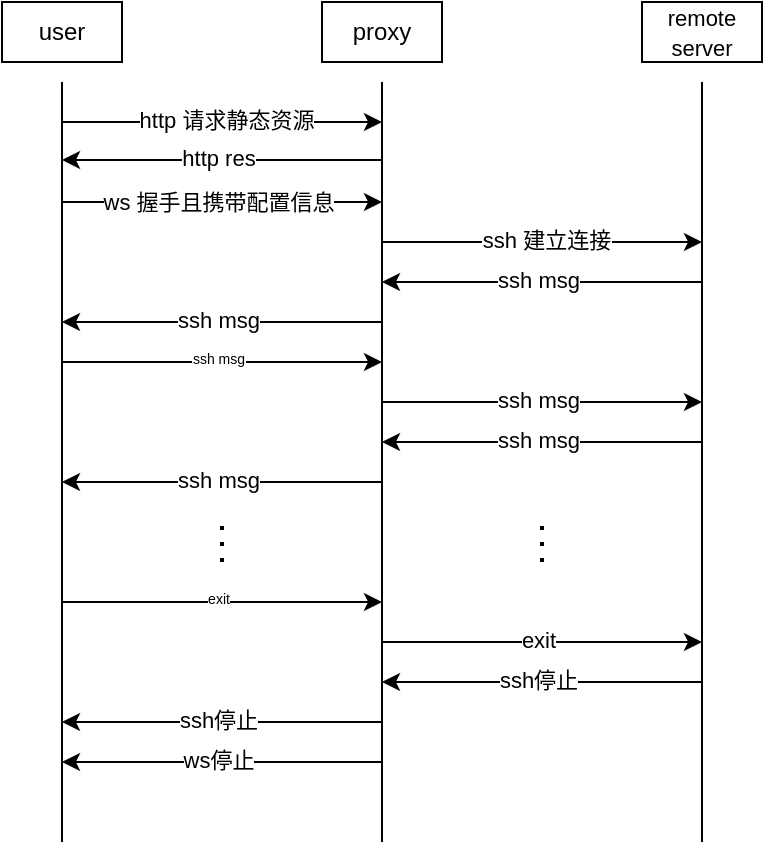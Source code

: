 <mxfile version="14.7.0" type="github">
  <diagram id="ED703zKi4prlpvRcowPC" name="Page-1">
    <mxGraphModel dx="566" dy="310" grid="1" gridSize="10" guides="1" tooltips="1" connect="1" arrows="1" fold="1" page="1" pageScale="1" pageWidth="827" pageHeight="1169" background="none" math="0" shadow="0">
      <root>
        <mxCell id="0" />
        <mxCell id="1" parent="0" />
        <mxCell id="2aPY3oi1z3smAxlEYfkH-1" value="" style="endArrow=none;html=1;" edge="1" parent="1">
          <mxGeometry width="50" height="50" relative="1" as="geometry">
            <mxPoint x="80" y="520" as="sourcePoint" />
            <mxPoint x="80" y="140" as="targetPoint" />
          </mxGeometry>
        </mxCell>
        <mxCell id="2aPY3oi1z3smAxlEYfkH-2" value="" style="endArrow=none;html=1;" edge="1" parent="1">
          <mxGeometry width="50" height="50" relative="1" as="geometry">
            <mxPoint x="240" y="520" as="sourcePoint" />
            <mxPoint x="240" y="140" as="targetPoint" />
          </mxGeometry>
        </mxCell>
        <mxCell id="2aPY3oi1z3smAxlEYfkH-3" value="" style="endArrow=none;html=1;" edge="1" parent="1">
          <mxGeometry width="50" height="50" relative="1" as="geometry">
            <mxPoint x="400" y="520" as="sourcePoint" />
            <mxPoint x="400" y="140" as="targetPoint" />
          </mxGeometry>
        </mxCell>
        <mxCell id="2aPY3oi1z3smAxlEYfkH-4" value="" style="endArrow=classic;html=1;" edge="1" parent="1">
          <mxGeometry width="50" height="50" relative="1" as="geometry">
            <mxPoint x="80" y="160" as="sourcePoint" />
            <mxPoint x="240" y="160" as="targetPoint" />
          </mxGeometry>
        </mxCell>
        <mxCell id="2aPY3oi1z3smAxlEYfkH-8" value="http 请求静态资源" style="edgeLabel;html=1;align=center;verticalAlign=middle;resizable=0;points=[];" vertex="1" connectable="0" parent="2aPY3oi1z3smAxlEYfkH-4">
          <mxGeometry x="0.132" y="1" relative="1" as="geometry">
            <mxPoint x="-9" as="offset" />
          </mxGeometry>
        </mxCell>
        <mxCell id="2aPY3oi1z3smAxlEYfkH-5" value="user" style="rounded=0;whiteSpace=wrap;html=1;" vertex="1" parent="1">
          <mxGeometry x="50" y="100" width="60" height="30" as="geometry" />
        </mxCell>
        <mxCell id="2aPY3oi1z3smAxlEYfkH-6" value="proxy" style="rounded=0;whiteSpace=wrap;html=1;" vertex="1" parent="1">
          <mxGeometry x="210" y="100" width="60" height="30" as="geometry" />
        </mxCell>
        <mxCell id="2aPY3oi1z3smAxlEYfkH-7" value="&lt;font style=&quot;font-size: 11px&quot;&gt;remote server&lt;/font&gt;" style="rounded=0;whiteSpace=wrap;html=1;" vertex="1" parent="1">
          <mxGeometry x="370" y="100" width="60" height="30" as="geometry" />
        </mxCell>
        <mxCell id="2aPY3oi1z3smAxlEYfkH-9" value="" style="endArrow=classic;html=1;" edge="1" parent="1">
          <mxGeometry width="50" height="50" relative="1" as="geometry">
            <mxPoint x="240" y="179" as="sourcePoint" />
            <mxPoint x="80" y="179" as="targetPoint" />
          </mxGeometry>
        </mxCell>
        <mxCell id="2aPY3oi1z3smAxlEYfkH-11" value="http res" style="edgeLabel;html=1;align=center;verticalAlign=middle;resizable=0;points=[];" vertex="1" connectable="0" parent="2aPY3oi1z3smAxlEYfkH-9">
          <mxGeometry x="-0.161" y="-1" relative="1" as="geometry">
            <mxPoint x="-15" as="offset" />
          </mxGeometry>
        </mxCell>
        <mxCell id="2aPY3oi1z3smAxlEYfkH-12" value="" style="endArrow=classic;html=1;" edge="1" parent="1">
          <mxGeometry width="50" height="50" relative="1" as="geometry">
            <mxPoint x="80" y="200" as="sourcePoint" />
            <mxPoint x="240" y="200" as="targetPoint" />
          </mxGeometry>
        </mxCell>
        <mxCell id="2aPY3oi1z3smAxlEYfkH-15" value="ws 握手且携带配置信息" style="edgeLabel;html=1;align=center;verticalAlign=middle;resizable=0;points=[];" vertex="1" connectable="0" parent="2aPY3oi1z3smAxlEYfkH-12">
          <mxGeometry x="0.193" relative="1" as="geometry">
            <mxPoint x="-18" as="offset" />
          </mxGeometry>
        </mxCell>
        <mxCell id="2aPY3oi1z3smAxlEYfkH-18" value="" style="endArrow=classic;html=1;" edge="1" parent="1">
          <mxGeometry width="50" height="50" relative="1" as="geometry">
            <mxPoint x="240" y="220" as="sourcePoint" />
            <mxPoint x="400" y="220" as="targetPoint" />
          </mxGeometry>
        </mxCell>
        <mxCell id="2aPY3oi1z3smAxlEYfkH-19" value="ssh 建立连接" style="edgeLabel;html=1;align=center;verticalAlign=middle;resizable=0;points=[];" vertex="1" connectable="0" parent="2aPY3oi1z3smAxlEYfkH-18">
          <mxGeometry x="0.132" y="1" relative="1" as="geometry">
            <mxPoint x="-9" as="offset" />
          </mxGeometry>
        </mxCell>
        <mxCell id="2aPY3oi1z3smAxlEYfkH-21" value="" style="endArrow=classic;html=1;" edge="1" parent="1">
          <mxGeometry width="50" height="50" relative="1" as="geometry">
            <mxPoint x="400" y="240" as="sourcePoint" />
            <mxPoint x="240" y="240" as="targetPoint" />
          </mxGeometry>
        </mxCell>
        <mxCell id="2aPY3oi1z3smAxlEYfkH-22" value="ssh msg" style="edgeLabel;html=1;align=center;verticalAlign=middle;resizable=0;points=[];" vertex="1" connectable="0" parent="2aPY3oi1z3smAxlEYfkH-21">
          <mxGeometry x="-0.161" y="-1" relative="1" as="geometry">
            <mxPoint x="-15" as="offset" />
          </mxGeometry>
        </mxCell>
        <mxCell id="2aPY3oi1z3smAxlEYfkH-23" value="" style="endArrow=classic;html=1;" edge="1" parent="1">
          <mxGeometry width="50" height="50" relative="1" as="geometry">
            <mxPoint x="240.0" y="260" as="sourcePoint" />
            <mxPoint x="80" y="260" as="targetPoint" />
          </mxGeometry>
        </mxCell>
        <mxCell id="2aPY3oi1z3smAxlEYfkH-24" value="ssh msg" style="edgeLabel;html=1;align=center;verticalAlign=middle;resizable=0;points=[];" vertex="1" connectable="0" parent="2aPY3oi1z3smAxlEYfkH-23">
          <mxGeometry x="-0.161" y="-1" relative="1" as="geometry">
            <mxPoint x="-15" as="offset" />
          </mxGeometry>
        </mxCell>
        <mxCell id="2aPY3oi1z3smAxlEYfkH-25" value="" style="endArrow=classic;html=1;" edge="1" parent="1">
          <mxGeometry width="50" height="50" relative="1" as="geometry">
            <mxPoint x="80" y="280" as="sourcePoint" />
            <mxPoint x="240.0" y="280" as="targetPoint" />
          </mxGeometry>
        </mxCell>
        <mxCell id="2aPY3oi1z3smAxlEYfkH-29" value="ssh msg" style="edgeLabel;html=1;align=center;verticalAlign=middle;resizable=0;points=[];fontSize=7;" vertex="1" connectable="0" parent="2aPY3oi1z3smAxlEYfkH-25">
          <mxGeometry x="0.106" relative="1" as="geometry">
            <mxPoint x="-11" y="-1" as="offset" />
          </mxGeometry>
        </mxCell>
        <mxCell id="2aPY3oi1z3smAxlEYfkH-27" value="" style="endArrow=classic;html=1;" edge="1" parent="1">
          <mxGeometry width="50" height="50" relative="1" as="geometry">
            <mxPoint x="240" y="300" as="sourcePoint" />
            <mxPoint x="400.0" y="300" as="targetPoint" />
          </mxGeometry>
        </mxCell>
        <mxCell id="2aPY3oi1z3smAxlEYfkH-28" value="ssh msg" style="edgeLabel;html=1;align=center;verticalAlign=middle;resizable=0;points=[];" vertex="1" connectable="0" parent="2aPY3oi1z3smAxlEYfkH-27">
          <mxGeometry x="0.132" y="1" relative="1" as="geometry">
            <mxPoint x="-13" as="offset" />
          </mxGeometry>
        </mxCell>
        <mxCell id="2aPY3oi1z3smAxlEYfkH-31" value="" style="endArrow=classic;html=1;" edge="1" parent="1">
          <mxGeometry width="50" height="50" relative="1" as="geometry">
            <mxPoint x="400.0" y="320" as="sourcePoint" />
            <mxPoint x="240" y="320" as="targetPoint" />
          </mxGeometry>
        </mxCell>
        <mxCell id="2aPY3oi1z3smAxlEYfkH-32" value="ssh msg" style="edgeLabel;html=1;align=center;verticalAlign=middle;resizable=0;points=[];" vertex="1" connectable="0" parent="2aPY3oi1z3smAxlEYfkH-31">
          <mxGeometry x="-0.161" y="-1" relative="1" as="geometry">
            <mxPoint x="-15" as="offset" />
          </mxGeometry>
        </mxCell>
        <mxCell id="2aPY3oi1z3smAxlEYfkH-33" value="" style="endArrow=classic;html=1;" edge="1" parent="1">
          <mxGeometry width="50" height="50" relative="1" as="geometry">
            <mxPoint x="240" y="340" as="sourcePoint" />
            <mxPoint x="80" y="340" as="targetPoint" />
          </mxGeometry>
        </mxCell>
        <mxCell id="2aPY3oi1z3smAxlEYfkH-34" value="ssh msg" style="edgeLabel;html=1;align=center;verticalAlign=middle;resizable=0;points=[];" vertex="1" connectable="0" parent="2aPY3oi1z3smAxlEYfkH-33">
          <mxGeometry x="-0.161" y="-1" relative="1" as="geometry">
            <mxPoint x="-15" as="offset" />
          </mxGeometry>
        </mxCell>
        <mxCell id="2aPY3oi1z3smAxlEYfkH-35" value="" style="endArrow=none;dashed=1;html=1;dashPattern=1 3;strokeWidth=2;fontSize=7;" edge="1" parent="1">
          <mxGeometry width="50" height="50" relative="1" as="geometry">
            <mxPoint x="160" y="380" as="sourcePoint" />
            <mxPoint x="160" y="360" as="targetPoint" />
          </mxGeometry>
        </mxCell>
        <mxCell id="2aPY3oi1z3smAxlEYfkH-36" value="" style="endArrow=none;dashed=1;html=1;dashPattern=1 3;strokeWidth=2;fontSize=7;" edge="1" parent="1">
          <mxGeometry width="50" height="50" relative="1" as="geometry">
            <mxPoint x="320" y="380" as="sourcePoint" />
            <mxPoint x="320" y="360" as="targetPoint" />
          </mxGeometry>
        </mxCell>
        <mxCell id="2aPY3oi1z3smAxlEYfkH-37" value="" style="endArrow=classic;html=1;" edge="1" parent="1">
          <mxGeometry width="50" height="50" relative="1" as="geometry">
            <mxPoint x="80" y="400" as="sourcePoint" />
            <mxPoint x="240" y="400" as="targetPoint" />
          </mxGeometry>
        </mxCell>
        <mxCell id="2aPY3oi1z3smAxlEYfkH-38" value="exit" style="edgeLabel;html=1;align=center;verticalAlign=middle;resizable=0;points=[];fontSize=7;" vertex="1" connectable="0" parent="2aPY3oi1z3smAxlEYfkH-37">
          <mxGeometry x="0.106" relative="1" as="geometry">
            <mxPoint x="-11" y="-1" as="offset" />
          </mxGeometry>
        </mxCell>
        <mxCell id="2aPY3oi1z3smAxlEYfkH-39" value="" style="endArrow=classic;html=1;" edge="1" parent="1">
          <mxGeometry width="50" height="50" relative="1" as="geometry">
            <mxPoint x="240" y="420" as="sourcePoint" />
            <mxPoint x="400.0" y="420" as="targetPoint" />
          </mxGeometry>
        </mxCell>
        <mxCell id="2aPY3oi1z3smAxlEYfkH-40" value="exit" style="edgeLabel;html=1;align=center;verticalAlign=middle;resizable=0;points=[];" vertex="1" connectable="0" parent="2aPY3oi1z3smAxlEYfkH-39">
          <mxGeometry x="0.132" y="1" relative="1" as="geometry">
            <mxPoint x="-13" as="offset" />
          </mxGeometry>
        </mxCell>
        <mxCell id="2aPY3oi1z3smAxlEYfkH-41" value="" style="endArrow=classic;html=1;" edge="1" parent="1">
          <mxGeometry width="50" height="50" relative="1" as="geometry">
            <mxPoint x="400.0" y="440" as="sourcePoint" />
            <mxPoint x="240" y="440" as="targetPoint" />
          </mxGeometry>
        </mxCell>
        <mxCell id="2aPY3oi1z3smAxlEYfkH-42" value="ssh停止" style="edgeLabel;html=1;align=center;verticalAlign=middle;resizable=0;points=[];" vertex="1" connectable="0" parent="2aPY3oi1z3smAxlEYfkH-41">
          <mxGeometry x="-0.161" y="-1" relative="1" as="geometry">
            <mxPoint x="-15" as="offset" />
          </mxGeometry>
        </mxCell>
        <mxCell id="2aPY3oi1z3smAxlEYfkH-43" value="" style="endArrow=classic;html=1;" edge="1" parent="1">
          <mxGeometry width="50" height="50" relative="1" as="geometry">
            <mxPoint x="240" y="460" as="sourcePoint" />
            <mxPoint x="80" y="460" as="targetPoint" />
          </mxGeometry>
        </mxCell>
        <mxCell id="2aPY3oi1z3smAxlEYfkH-44" value="ssh停止" style="edgeLabel;html=1;align=center;verticalAlign=middle;resizable=0;points=[];" vertex="1" connectable="0" parent="2aPY3oi1z3smAxlEYfkH-43">
          <mxGeometry x="-0.161" y="-1" relative="1" as="geometry">
            <mxPoint x="-15" as="offset" />
          </mxGeometry>
        </mxCell>
        <mxCell id="2aPY3oi1z3smAxlEYfkH-46" value="" style="endArrow=classic;html=1;" edge="1" parent="1">
          <mxGeometry width="50" height="50" relative="1" as="geometry">
            <mxPoint x="240" y="480" as="sourcePoint" />
            <mxPoint x="80" y="480" as="targetPoint" />
          </mxGeometry>
        </mxCell>
        <mxCell id="2aPY3oi1z3smAxlEYfkH-47" value="ws停止" style="edgeLabel;html=1;align=center;verticalAlign=middle;resizable=0;points=[];" vertex="1" connectable="0" parent="2aPY3oi1z3smAxlEYfkH-46">
          <mxGeometry x="-0.161" y="-1" relative="1" as="geometry">
            <mxPoint x="-15" as="offset" />
          </mxGeometry>
        </mxCell>
      </root>
    </mxGraphModel>
  </diagram>
</mxfile>
